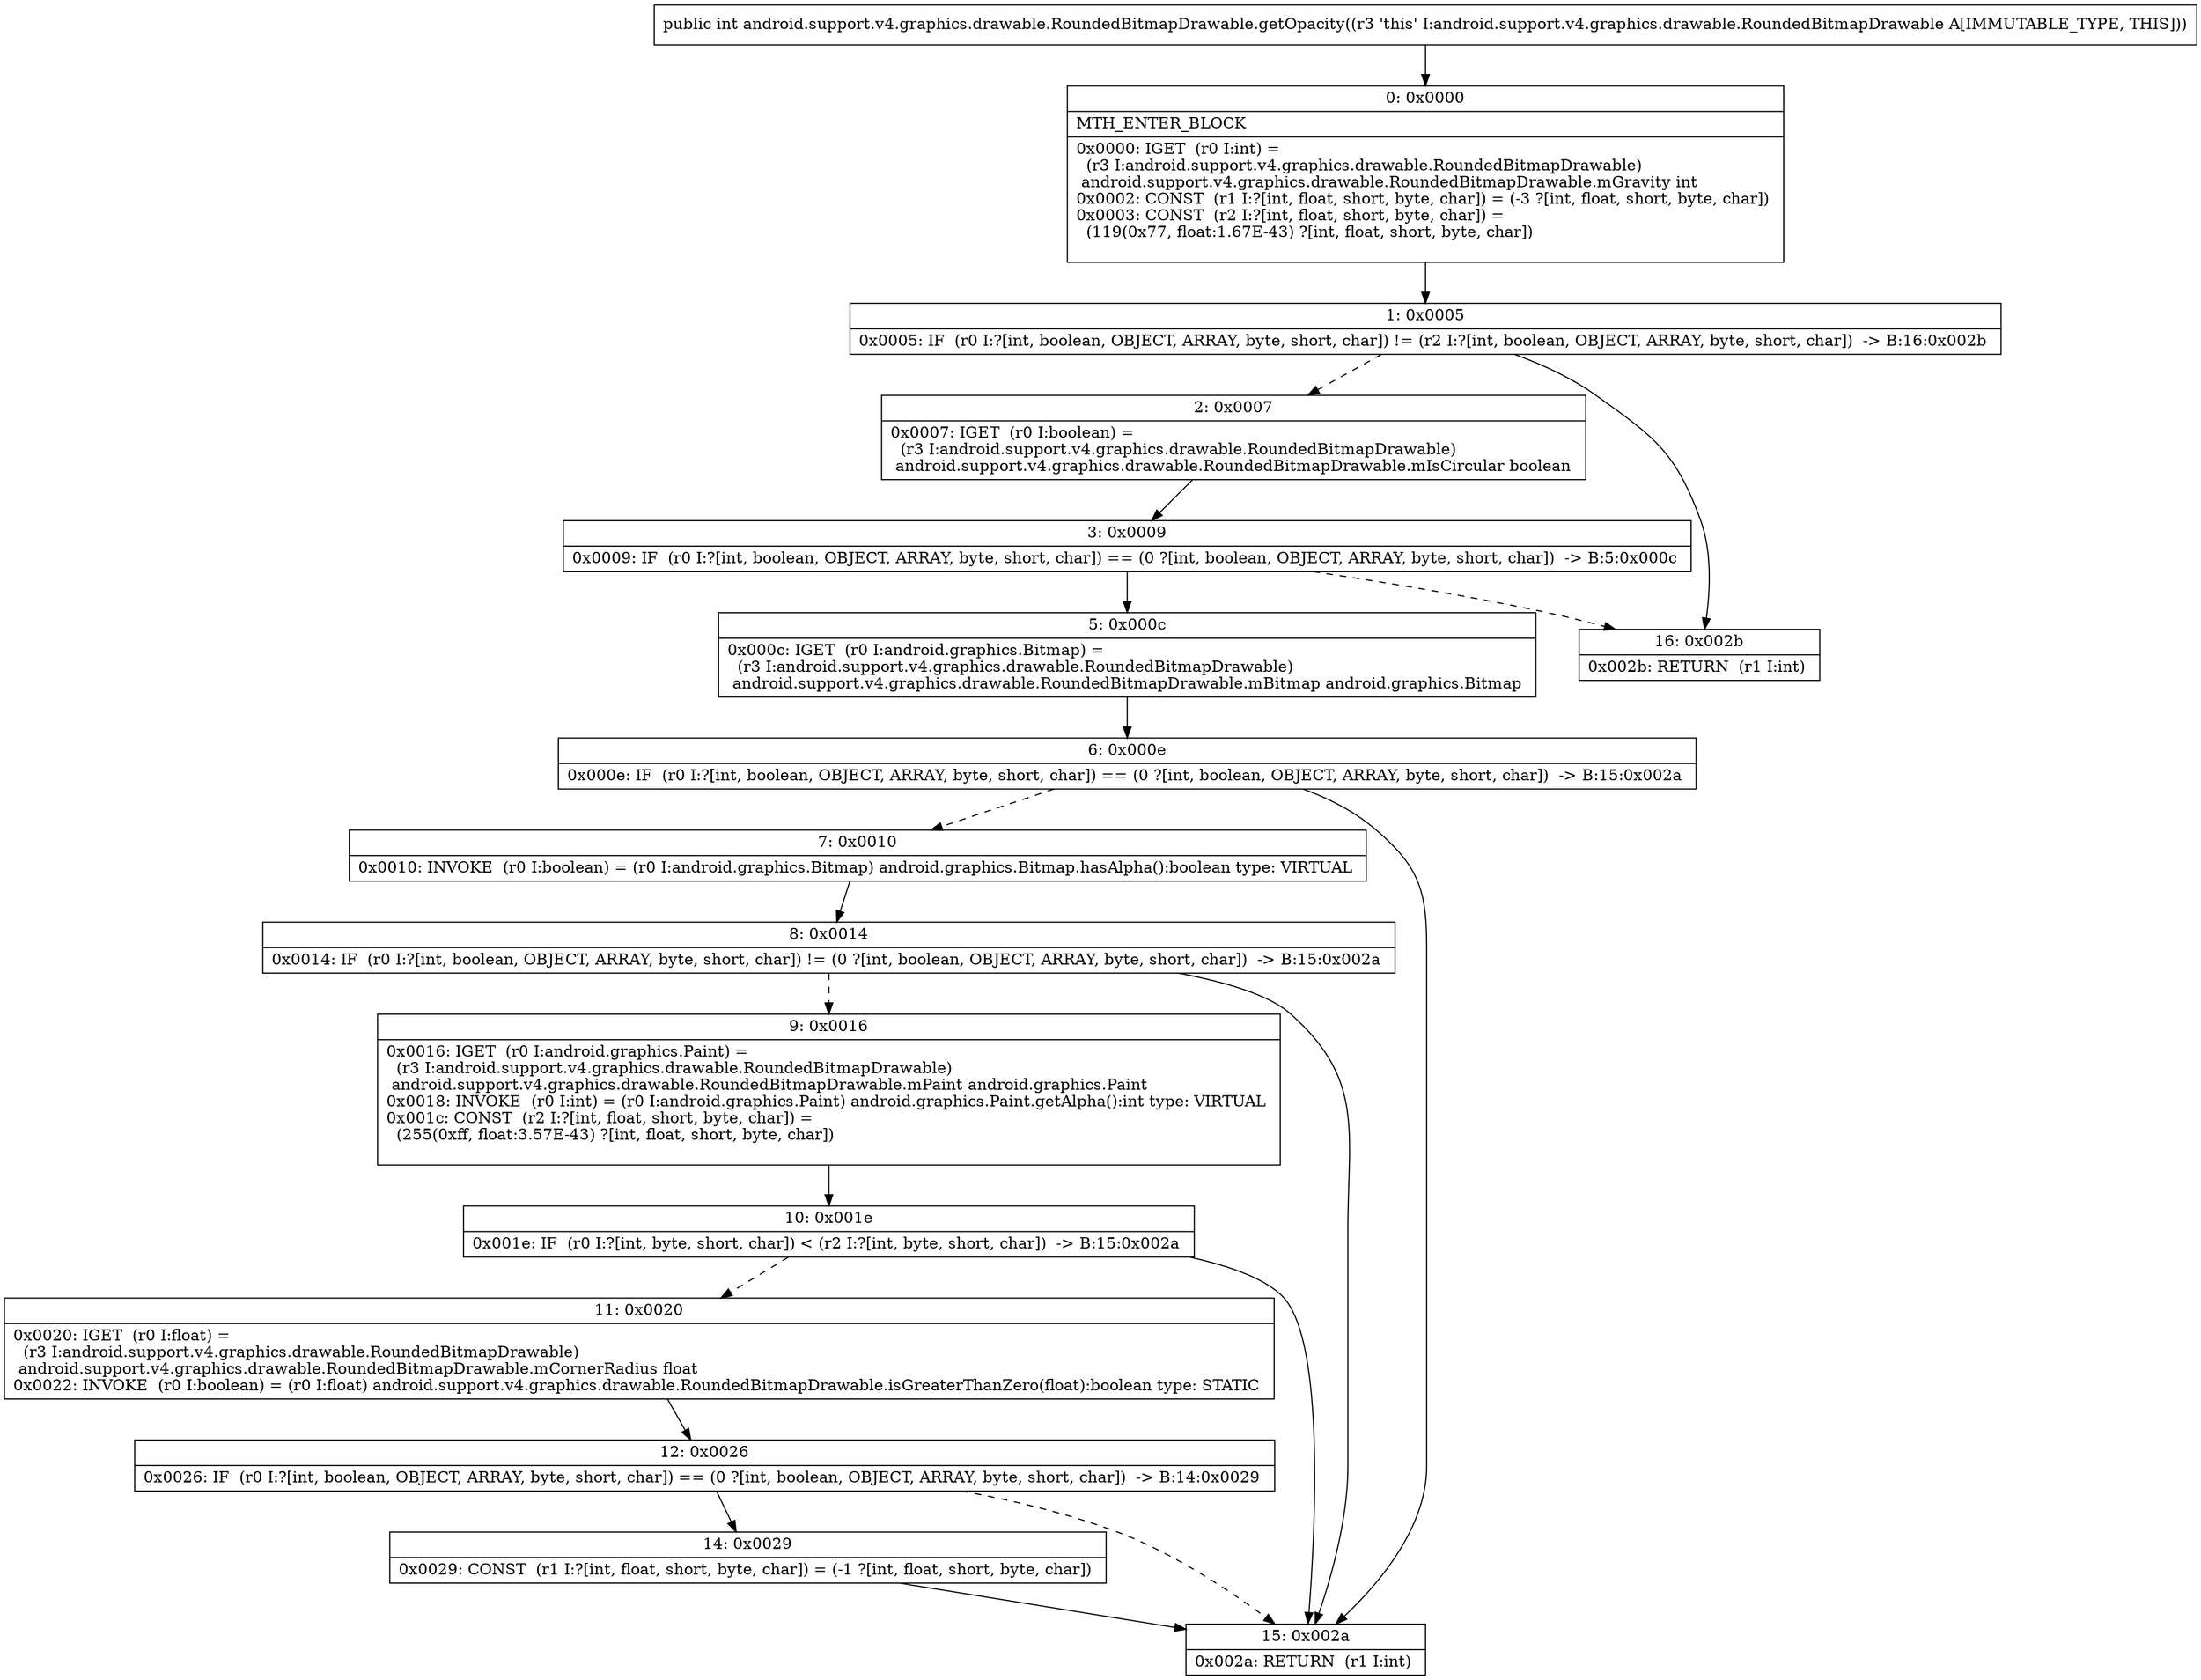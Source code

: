 digraph "CFG forandroid.support.v4.graphics.drawable.RoundedBitmapDrawable.getOpacity()I" {
Node_0 [shape=record,label="{0\:\ 0x0000|MTH_ENTER_BLOCK\l|0x0000: IGET  (r0 I:int) = \l  (r3 I:android.support.v4.graphics.drawable.RoundedBitmapDrawable)\l android.support.v4.graphics.drawable.RoundedBitmapDrawable.mGravity int \l0x0002: CONST  (r1 I:?[int, float, short, byte, char]) = (\-3 ?[int, float, short, byte, char]) \l0x0003: CONST  (r2 I:?[int, float, short, byte, char]) = \l  (119(0x77, float:1.67E\-43) ?[int, float, short, byte, char])\l \l}"];
Node_1 [shape=record,label="{1\:\ 0x0005|0x0005: IF  (r0 I:?[int, boolean, OBJECT, ARRAY, byte, short, char]) != (r2 I:?[int, boolean, OBJECT, ARRAY, byte, short, char])  \-\> B:16:0x002b \l}"];
Node_2 [shape=record,label="{2\:\ 0x0007|0x0007: IGET  (r0 I:boolean) = \l  (r3 I:android.support.v4.graphics.drawable.RoundedBitmapDrawable)\l android.support.v4.graphics.drawable.RoundedBitmapDrawable.mIsCircular boolean \l}"];
Node_3 [shape=record,label="{3\:\ 0x0009|0x0009: IF  (r0 I:?[int, boolean, OBJECT, ARRAY, byte, short, char]) == (0 ?[int, boolean, OBJECT, ARRAY, byte, short, char])  \-\> B:5:0x000c \l}"];
Node_5 [shape=record,label="{5\:\ 0x000c|0x000c: IGET  (r0 I:android.graphics.Bitmap) = \l  (r3 I:android.support.v4.graphics.drawable.RoundedBitmapDrawable)\l android.support.v4.graphics.drawable.RoundedBitmapDrawable.mBitmap android.graphics.Bitmap \l}"];
Node_6 [shape=record,label="{6\:\ 0x000e|0x000e: IF  (r0 I:?[int, boolean, OBJECT, ARRAY, byte, short, char]) == (0 ?[int, boolean, OBJECT, ARRAY, byte, short, char])  \-\> B:15:0x002a \l}"];
Node_7 [shape=record,label="{7\:\ 0x0010|0x0010: INVOKE  (r0 I:boolean) = (r0 I:android.graphics.Bitmap) android.graphics.Bitmap.hasAlpha():boolean type: VIRTUAL \l}"];
Node_8 [shape=record,label="{8\:\ 0x0014|0x0014: IF  (r0 I:?[int, boolean, OBJECT, ARRAY, byte, short, char]) != (0 ?[int, boolean, OBJECT, ARRAY, byte, short, char])  \-\> B:15:0x002a \l}"];
Node_9 [shape=record,label="{9\:\ 0x0016|0x0016: IGET  (r0 I:android.graphics.Paint) = \l  (r3 I:android.support.v4.graphics.drawable.RoundedBitmapDrawable)\l android.support.v4.graphics.drawable.RoundedBitmapDrawable.mPaint android.graphics.Paint \l0x0018: INVOKE  (r0 I:int) = (r0 I:android.graphics.Paint) android.graphics.Paint.getAlpha():int type: VIRTUAL \l0x001c: CONST  (r2 I:?[int, float, short, byte, char]) = \l  (255(0xff, float:3.57E\-43) ?[int, float, short, byte, char])\l \l}"];
Node_10 [shape=record,label="{10\:\ 0x001e|0x001e: IF  (r0 I:?[int, byte, short, char]) \< (r2 I:?[int, byte, short, char])  \-\> B:15:0x002a \l}"];
Node_11 [shape=record,label="{11\:\ 0x0020|0x0020: IGET  (r0 I:float) = \l  (r3 I:android.support.v4.graphics.drawable.RoundedBitmapDrawable)\l android.support.v4.graphics.drawable.RoundedBitmapDrawable.mCornerRadius float \l0x0022: INVOKE  (r0 I:boolean) = (r0 I:float) android.support.v4.graphics.drawable.RoundedBitmapDrawable.isGreaterThanZero(float):boolean type: STATIC \l}"];
Node_12 [shape=record,label="{12\:\ 0x0026|0x0026: IF  (r0 I:?[int, boolean, OBJECT, ARRAY, byte, short, char]) == (0 ?[int, boolean, OBJECT, ARRAY, byte, short, char])  \-\> B:14:0x0029 \l}"];
Node_14 [shape=record,label="{14\:\ 0x0029|0x0029: CONST  (r1 I:?[int, float, short, byte, char]) = (\-1 ?[int, float, short, byte, char]) \l}"];
Node_15 [shape=record,label="{15\:\ 0x002a|0x002a: RETURN  (r1 I:int) \l}"];
Node_16 [shape=record,label="{16\:\ 0x002b|0x002b: RETURN  (r1 I:int) \l}"];
MethodNode[shape=record,label="{public int android.support.v4.graphics.drawable.RoundedBitmapDrawable.getOpacity((r3 'this' I:android.support.v4.graphics.drawable.RoundedBitmapDrawable A[IMMUTABLE_TYPE, THIS])) }"];
MethodNode -> Node_0;
Node_0 -> Node_1;
Node_1 -> Node_2[style=dashed];
Node_1 -> Node_16;
Node_2 -> Node_3;
Node_3 -> Node_5;
Node_3 -> Node_16[style=dashed];
Node_5 -> Node_6;
Node_6 -> Node_7[style=dashed];
Node_6 -> Node_15;
Node_7 -> Node_8;
Node_8 -> Node_9[style=dashed];
Node_8 -> Node_15;
Node_9 -> Node_10;
Node_10 -> Node_11[style=dashed];
Node_10 -> Node_15;
Node_11 -> Node_12;
Node_12 -> Node_14;
Node_12 -> Node_15[style=dashed];
Node_14 -> Node_15;
}

